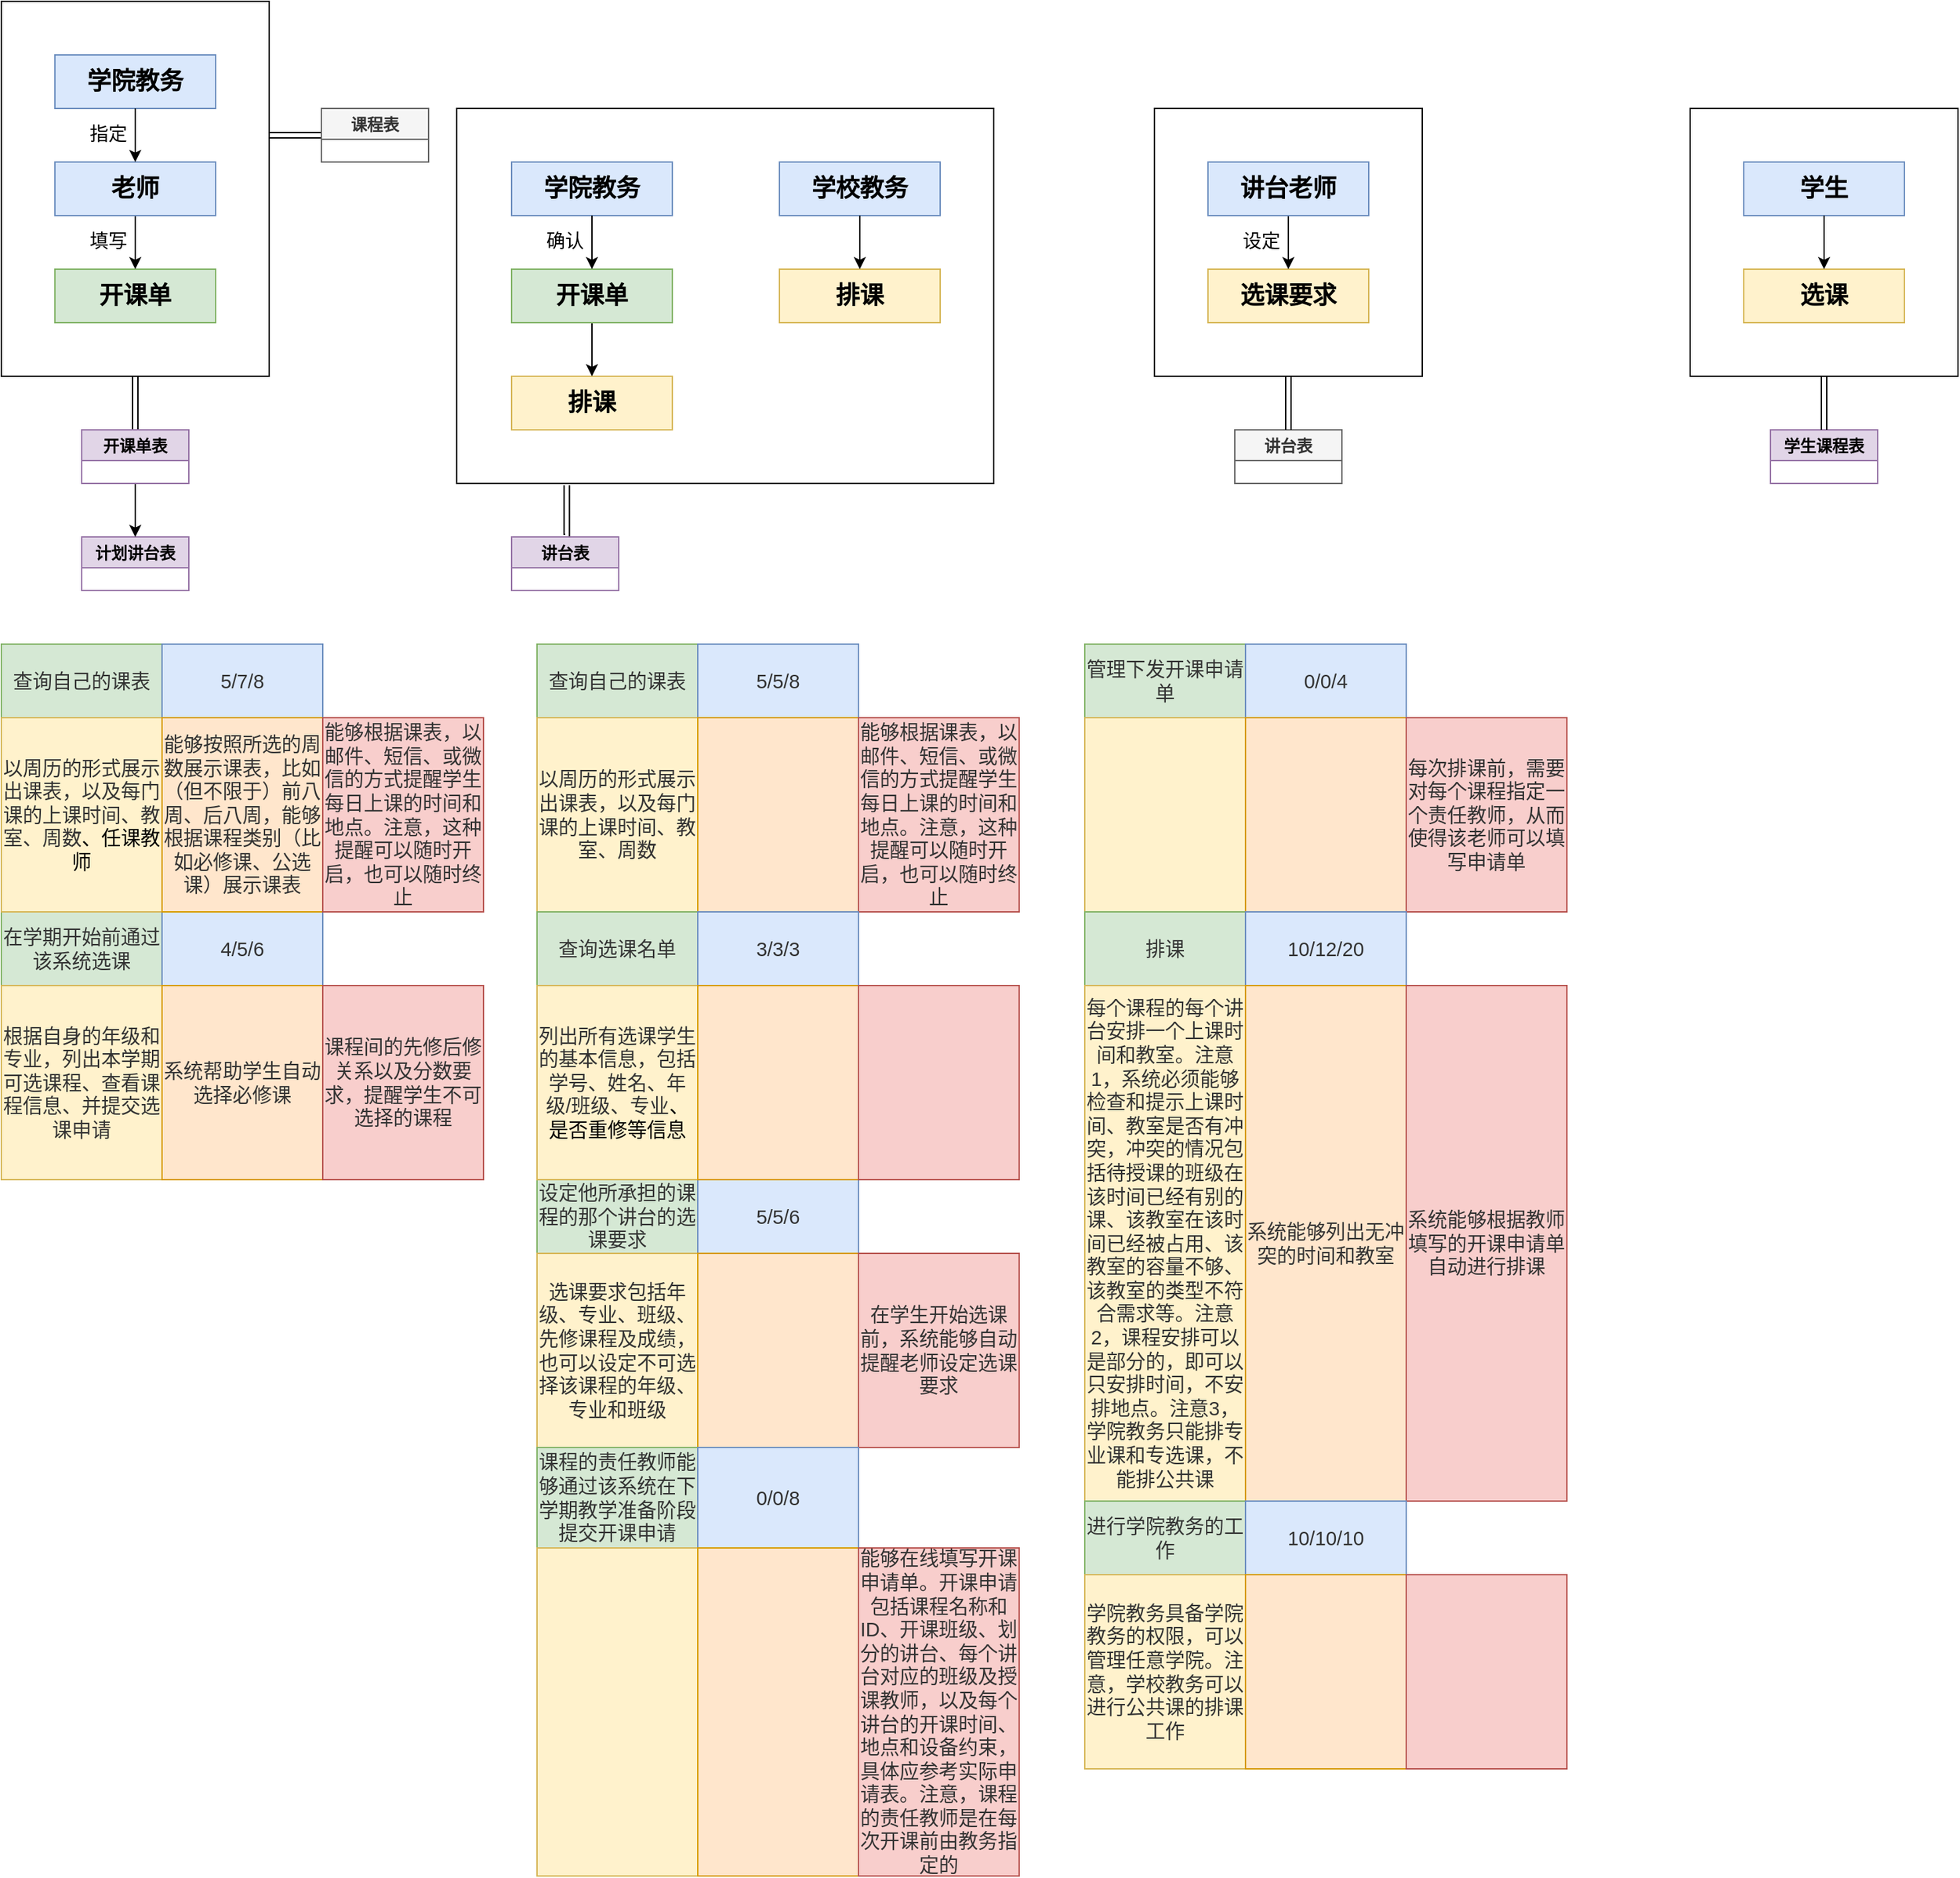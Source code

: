 <mxfile version="14.7.7" type="github">
  <diagram id="91hciNXROU8brAeT5Y9-" name="Page-1">
    <mxGraphModel dx="2583" dy="3144" grid="1" gridSize="10" guides="1" tooltips="1" connect="1" arrows="1" fold="1" page="1" pageScale="1" pageWidth="1169" pageHeight="1654" math="0" shadow="0">
      <root>
        <mxCell id="0" />
        <mxCell id="1" parent="0" />
        <mxCell id="WRAjtMvJbfz25hIAmW6u-1" value="" style="group" vertex="1" connectable="0" parent="1">
          <mxGeometry y="-480" width="319" height="440" as="geometry" />
        </mxCell>
        <mxCell id="WRAjtMvJbfz25hIAmW6u-2" value="" style="group" vertex="1" connectable="0" parent="WRAjtMvJbfz25hIAmW6u-1">
          <mxGeometry width="200" height="280" as="geometry" />
        </mxCell>
        <mxCell id="WRAjtMvJbfz25hIAmW6u-3" value="" style="rounded=0;whiteSpace=wrap;html=1;fillColor=none;" vertex="1" parent="WRAjtMvJbfz25hIAmW6u-2">
          <mxGeometry width="200" height="280" as="geometry" />
        </mxCell>
        <mxCell id="WRAjtMvJbfz25hIAmW6u-4" value="&lt;font face=&quot;Comic Sans MS&quot;&gt;&lt;span style=&quot;font-size: 18px&quot;&gt;&lt;b&gt;开课单&lt;/b&gt;&lt;/span&gt;&lt;/font&gt;" style="rounded=0;whiteSpace=wrap;html=1;fillColor=#d5e8d4;strokeColor=#82b366;" vertex="1" parent="WRAjtMvJbfz25hIAmW6u-2">
          <mxGeometry x="40" y="200" width="120" height="40" as="geometry" />
        </mxCell>
        <mxCell id="WRAjtMvJbfz25hIAmW6u-5" value="&lt;font style=&quot;font-size: 18px&quot; face=&quot;Comic Sans MS&quot;&gt;&lt;b&gt;学院教务&lt;/b&gt;&lt;/font&gt;" style="rounded=0;whiteSpace=wrap;html=1;fillColor=#dae8fc;strokeColor=#6c8ebf;" vertex="1" parent="WRAjtMvJbfz25hIAmW6u-2">
          <mxGeometry x="40" y="40" width="120" height="40" as="geometry" />
        </mxCell>
        <mxCell id="WRAjtMvJbfz25hIAmW6u-6" style="edgeStyle=orthogonalEdgeStyle;rounded=0;orthogonalLoop=1;jettySize=auto;html=1;exitX=0.5;exitY=1;exitDx=0;exitDy=0;entryX=0.5;entryY=0;entryDx=0;entryDy=0;" edge="1" parent="WRAjtMvJbfz25hIAmW6u-2" source="WRAjtMvJbfz25hIAmW6u-7" target="WRAjtMvJbfz25hIAmW6u-4">
          <mxGeometry relative="1" as="geometry" />
        </mxCell>
        <mxCell id="WRAjtMvJbfz25hIAmW6u-7" value="&lt;font style=&quot;font-size: 18px&quot; face=&quot;Comic Sans MS&quot;&gt;&lt;b&gt;老师&lt;/b&gt;&lt;/font&gt;" style="rounded=0;whiteSpace=wrap;html=1;fillColor=#dae8fc;strokeColor=#6c8ebf;" vertex="1" parent="WRAjtMvJbfz25hIAmW6u-2">
          <mxGeometry x="40" y="120" width="120" height="40" as="geometry" />
        </mxCell>
        <mxCell id="WRAjtMvJbfz25hIAmW6u-8" style="edgeStyle=orthogonalEdgeStyle;rounded=0;orthogonalLoop=1;jettySize=auto;html=1;exitX=0.5;exitY=1;exitDx=0;exitDy=0;entryX=0.5;entryY=0;entryDx=0;entryDy=0;" edge="1" parent="WRAjtMvJbfz25hIAmW6u-2" source="WRAjtMvJbfz25hIAmW6u-5" target="WRAjtMvJbfz25hIAmW6u-7">
          <mxGeometry relative="1" as="geometry" />
        </mxCell>
        <mxCell id="WRAjtMvJbfz25hIAmW6u-9" value="&lt;font face=&quot;Comic Sans MS&quot;&gt;&lt;span style=&quot;font-size: 14px&quot;&gt;指定&lt;/span&gt;&lt;/font&gt;" style="text;html=1;strokeColor=none;fillColor=none;align=center;verticalAlign=middle;whiteSpace=wrap;rounded=0;" vertex="1" parent="WRAjtMvJbfz25hIAmW6u-2">
          <mxGeometry x="60" y="90" width="40" height="20" as="geometry" />
        </mxCell>
        <mxCell id="WRAjtMvJbfz25hIAmW6u-10" value="&lt;font face=&quot;Comic Sans MS&quot;&gt;&lt;span style=&quot;font-size: 14px&quot;&gt;填写&lt;/span&gt;&lt;/font&gt;" style="text;html=1;strokeColor=none;fillColor=none;align=center;verticalAlign=middle;whiteSpace=wrap;rounded=0;" vertex="1" parent="WRAjtMvJbfz25hIAmW6u-2">
          <mxGeometry x="60" y="170" width="40" height="20" as="geometry" />
        </mxCell>
        <mxCell id="WRAjtMvJbfz25hIAmW6u-11" value="计划讲台表" style="swimlane;fillColor=#e1d5e7;strokeColor=#9673a6;startSize=23;" vertex="1" parent="WRAjtMvJbfz25hIAmW6u-1">
          <mxGeometry x="60" y="400" width="80" height="40" as="geometry" />
        </mxCell>
        <mxCell id="WRAjtMvJbfz25hIAmW6u-12" style="edgeStyle=orthogonalEdgeStyle;shape=link;rounded=0;orthogonalLoop=1;jettySize=auto;html=1;exitX=0.5;exitY=0;exitDx=0;exitDy=0;entryX=0.5;entryY=1;entryDx=0;entryDy=0;" edge="1" parent="WRAjtMvJbfz25hIAmW6u-1" source="WRAjtMvJbfz25hIAmW6u-14" target="WRAjtMvJbfz25hIAmW6u-3">
          <mxGeometry relative="1" as="geometry" />
        </mxCell>
        <mxCell id="WRAjtMvJbfz25hIAmW6u-13" style="edgeStyle=orthogonalEdgeStyle;rounded=0;orthogonalLoop=1;jettySize=auto;html=1;exitX=0.5;exitY=1;exitDx=0;exitDy=0;entryX=0.5;entryY=0;entryDx=0;entryDy=0;" edge="1" parent="WRAjtMvJbfz25hIAmW6u-1" source="WRAjtMvJbfz25hIAmW6u-14" target="WRAjtMvJbfz25hIAmW6u-11">
          <mxGeometry relative="1" as="geometry" />
        </mxCell>
        <mxCell id="WRAjtMvJbfz25hIAmW6u-14" value="开课单表" style="swimlane;fillColor=#e1d5e7;strokeColor=#9673a6;startSize=23;" vertex="1" parent="WRAjtMvJbfz25hIAmW6u-1">
          <mxGeometry x="60" y="320" width="80" height="40" as="geometry" />
        </mxCell>
        <mxCell id="WRAjtMvJbfz25hIAmW6u-15" style="edgeStyle=orthogonalEdgeStyle;rounded=0;orthogonalLoop=1;jettySize=auto;html=1;exitX=0;exitY=0.5;exitDx=0;exitDy=0;entryX=1;entryY=0.214;entryDx=0;entryDy=0;entryPerimeter=0;shape=link;" edge="1" parent="WRAjtMvJbfz25hIAmW6u-1" source="WRAjtMvJbfz25hIAmW6u-16">
          <mxGeometry relative="1" as="geometry">
            <mxPoint x="200" y="99.92" as="targetPoint" />
          </mxGeometry>
        </mxCell>
        <mxCell id="WRAjtMvJbfz25hIAmW6u-16" value="课程表" style="swimlane;fillColor=#f5f5f5;strokeColor=#666666;fontColor=#333333;" vertex="1" parent="WRAjtMvJbfz25hIAmW6u-1">
          <mxGeometry x="239" y="80" width="80" height="40" as="geometry" />
        </mxCell>
        <mxCell id="WRAjtMvJbfz25hIAmW6u-18" value="" style="group;" vertex="1" connectable="0" parent="1">
          <mxGeometry x="400" y="400" width="360" height="200" as="geometry" />
        </mxCell>
        <mxCell id="WRAjtMvJbfz25hIAmW6u-19" value="&lt;span style=&quot;font-size: 11.0pt ; font-family: &amp;#34;微软雅黑&amp;#34; , sans-serif ; color: #333333&quot;&gt;设定他所承担的课程的那个讲台的选课要求&lt;/span&gt;" style="rounded=0;whiteSpace=wrap;html=1;fillColor=#d5e8d4;strokeColor=#82b366;" vertex="1" parent="WRAjtMvJbfz25hIAmW6u-18">
          <mxGeometry width="120" height="55" as="geometry" />
        </mxCell>
        <mxCell id="WRAjtMvJbfz25hIAmW6u-20" value="&lt;span style=&quot;font-size: 11.0pt ; font-family: &amp;#34;微软雅黑&amp;#34; , sans-serif ; color: #333333&quot;&gt;选课要求包括年级、专业、班级、先修课程及成绩，也可以设定不可选择该课程的年级、专业和班级&lt;/span&gt;" style="rounded=0;whiteSpace=wrap;html=1;fillColor=#fff2cc;strokeColor=#d6b656;" vertex="1" parent="WRAjtMvJbfz25hIAmW6u-18">
          <mxGeometry y="55" width="120" height="145" as="geometry" />
        </mxCell>
        <mxCell id="WRAjtMvJbfz25hIAmW6u-21" value="&lt;span lang=&quot;EN-US&quot; style=&quot;font-size: 11.0pt ; font-family: &amp;#34;微软雅黑&amp;#34; , sans-serif ; color: #333333&quot;&gt;5/5/6&lt;/span&gt;" style="rounded=0;whiteSpace=wrap;html=1;fillColor=#dae8fc;strokeColor=#6c8ebf;" vertex="1" parent="WRAjtMvJbfz25hIAmW6u-18">
          <mxGeometry x="120" width="120" height="55" as="geometry" />
        </mxCell>
        <mxCell id="WRAjtMvJbfz25hIAmW6u-22" value="" style="rounded=0;whiteSpace=wrap;html=1;fillColor=#ffe6cc;strokeColor=#d79b00;" vertex="1" parent="WRAjtMvJbfz25hIAmW6u-18">
          <mxGeometry x="120" y="55" width="120" height="145" as="geometry" />
        </mxCell>
        <mxCell id="WRAjtMvJbfz25hIAmW6u-23" value="&lt;span style=&quot;font-size: 11.0pt ; font-family: &amp;#34;微软雅黑&amp;#34; , sans-serif ; color: #333333&quot;&gt;在学生开始选课前，系统能够自动提醒老师设定选课要求&lt;/span&gt;" style="rounded=0;whiteSpace=wrap;html=1;fillColor=#f8cecc;strokeColor=#b85450;" vertex="1" parent="WRAjtMvJbfz25hIAmW6u-18">
          <mxGeometry x="240" y="55" width="120" height="145" as="geometry" />
        </mxCell>
        <mxCell id="WRAjtMvJbfz25hIAmW6u-25" value="" style="group" vertex="1" connectable="0" parent="1">
          <mxGeometry x="400" y="600" width="360" height="320" as="geometry" />
        </mxCell>
        <mxCell id="WRAjtMvJbfz25hIAmW6u-26" value="&lt;span style=&quot;font-size: 11.0pt ; font-family: &amp;#34;微软雅黑&amp;#34; , sans-serif ; color: #333333&quot;&gt;课程的责任教师能够通过该系统在下学期教学准备阶段提交开课申请&lt;/span&gt;" style="rounded=0;whiteSpace=wrap;html=1;fillColor=#d5e8d4;strokeColor=#82b366;" vertex="1" parent="WRAjtMvJbfz25hIAmW6u-25">
          <mxGeometry width="120" height="75" as="geometry" />
        </mxCell>
        <mxCell id="WRAjtMvJbfz25hIAmW6u-27" value="" style="rounded=0;whiteSpace=wrap;html=1;fillColor=#fff2cc;strokeColor=#d6b656;" vertex="1" parent="WRAjtMvJbfz25hIAmW6u-25">
          <mxGeometry y="75" width="120" height="245" as="geometry" />
        </mxCell>
        <mxCell id="WRAjtMvJbfz25hIAmW6u-28" value="&lt;span lang=&quot;EN-US&quot; style=&quot;font-size: 11.0pt ; font-family: &amp;#34;微软雅黑&amp;#34; , sans-serif ; color: #333333&quot;&gt;0/0/8&lt;/span&gt;" style="rounded=0;whiteSpace=wrap;html=1;fillColor=#dae8fc;strokeColor=#6c8ebf;" vertex="1" parent="WRAjtMvJbfz25hIAmW6u-25">
          <mxGeometry x="120" width="120" height="75" as="geometry" />
        </mxCell>
        <mxCell id="WRAjtMvJbfz25hIAmW6u-29" value="" style="rounded=0;whiteSpace=wrap;html=1;fillColor=#ffe6cc;strokeColor=#d79b00;" vertex="1" parent="WRAjtMvJbfz25hIAmW6u-25">
          <mxGeometry x="120" y="75" width="120" height="245" as="geometry" />
        </mxCell>
        <mxCell id="WRAjtMvJbfz25hIAmW6u-30" value="&lt;span style=&quot;font-size: 11.0pt ; font-family: &amp;#34;微软雅黑&amp;#34; , sans-serif ; color: #333333&quot;&gt;能够在线填写开课申请单。开课申请包括课程名称和&lt;span lang=&quot;EN-US&quot;&gt;ID&lt;/span&gt;、开课班级、划分的讲台、每个讲台对应的班级及授课教师，以及每个讲台的开课时间、地点和设备约束，具体应参考实际申请表。&lt;/span&gt;&lt;span style=&quot;font-size: 11.0pt ; font-family: &amp;#34;微软雅黑&amp;#34; , sans-serif ; color: #333333&quot;&gt;注意，课程的责任教师是在每次开课前由教务指定的&lt;/span&gt;" style="rounded=0;whiteSpace=wrap;html=1;fillColor=#f8cecc;strokeColor=#b85450;" vertex="1" parent="WRAjtMvJbfz25hIAmW6u-25">
          <mxGeometry x="240" y="75" width="120" height="245" as="geometry" />
        </mxCell>
        <mxCell id="WRAjtMvJbfz25hIAmW6u-31" value="" style="group;" vertex="1" connectable="0" parent="1">
          <mxGeometry x="809" width="360" height="200" as="geometry" />
        </mxCell>
        <mxCell id="WRAjtMvJbfz25hIAmW6u-32" value="&lt;span style=&quot;font-size: 11.0pt ; font-family: &amp;#34;微软雅黑&amp;#34; , sans-serif ; color: #333333&quot;&gt;管理下发开课申请单&lt;/span&gt;" style="rounded=0;whiteSpace=wrap;html=1;fillColor=#d5e8d4;strokeColor=#82b366;" vertex="1" parent="WRAjtMvJbfz25hIAmW6u-31">
          <mxGeometry width="120" height="55" as="geometry" />
        </mxCell>
        <mxCell id="WRAjtMvJbfz25hIAmW6u-33" value="" style="rounded=0;whiteSpace=wrap;html=1;fillColor=#fff2cc;strokeColor=#d6b656;" vertex="1" parent="WRAjtMvJbfz25hIAmW6u-31">
          <mxGeometry y="55" width="120" height="145" as="geometry" />
        </mxCell>
        <mxCell id="WRAjtMvJbfz25hIAmW6u-34" value="&lt;span lang=&quot;EN-US&quot; style=&quot;font-size: 11.0pt ; font-family: &amp;#34;微软雅黑&amp;#34; , sans-serif ; color: #333333&quot;&gt;0/0/4&lt;/span&gt;" style="rounded=0;whiteSpace=wrap;html=1;fillColor=#dae8fc;strokeColor=#6c8ebf;" vertex="1" parent="WRAjtMvJbfz25hIAmW6u-31">
          <mxGeometry x="120" width="120" height="55" as="geometry" />
        </mxCell>
        <mxCell id="WRAjtMvJbfz25hIAmW6u-35" value="" style="rounded=0;whiteSpace=wrap;html=1;fillColor=#ffe6cc;strokeColor=#d79b00;" vertex="1" parent="WRAjtMvJbfz25hIAmW6u-31">
          <mxGeometry x="120" y="55" width="120" height="145" as="geometry" />
        </mxCell>
        <mxCell id="WRAjtMvJbfz25hIAmW6u-36" value="&lt;span style=&quot;font-size: 11.0pt ; font-family: &amp;#34;微软雅黑&amp;#34; , sans-serif ; color: #333333&quot;&gt;每次排课前，需要对每个课程指定一个责任教师，从而使得该老师可以填写申请单&lt;/span&gt;" style="rounded=0;whiteSpace=wrap;html=1;fillColor=#f8cecc;strokeColor=#b85450;" vertex="1" parent="WRAjtMvJbfz25hIAmW6u-31">
          <mxGeometry x="240" y="55" width="120" height="145" as="geometry" />
        </mxCell>
        <mxCell id="WRAjtMvJbfz25hIAmW6u-38" value="" style="group" vertex="1" connectable="0" parent="1">
          <mxGeometry x="809" y="200" width="360" height="440" as="geometry" />
        </mxCell>
        <mxCell id="WRAjtMvJbfz25hIAmW6u-39" value="&lt;span style=&quot;font-size: 11.0pt ; font-family: &amp;#34;微软雅黑&amp;#34; , sans-serif ; color: #333333&quot;&gt;排课&lt;/span&gt;" style="rounded=0;whiteSpace=wrap;html=1;fillColor=#d5e8d4;strokeColor=#82b366;" vertex="1" parent="WRAjtMvJbfz25hIAmW6u-38">
          <mxGeometry width="120" height="55" as="geometry" />
        </mxCell>
        <mxCell id="WRAjtMvJbfz25hIAmW6u-40" value="&lt;span style=&quot;font-size: 11.0pt ; font-family: &amp;#34;微软雅黑&amp;#34; , sans-serif ; color: #333333&quot;&gt;每个课程的每个讲台安排一个上课时间和教室。注意&lt;span lang=&quot;EN-US&quot;&gt;1&lt;/span&gt;，系统必须能够检查和提示上课时间、教室是否有冲突，冲突的情况包括待授课的班级在该时间已经有别的课、该教室在该时间已经被占用、该教室的容量不够、该教室的类型不符合需求等。注意&lt;span lang=&quot;EN-US&quot;&gt;2&lt;/span&gt;，课程安排可以是部分的，即可以只安排时间，不安排地点。注意&lt;span lang=&quot;EN-US&quot;&gt;3&lt;/span&gt;，学院教务只能排专业课和专选课，不能排公共课&lt;/span&gt;" style="rounded=0;whiteSpace=wrap;html=1;fillColor=#fff2cc;strokeColor=#d6b656;" vertex="1" parent="WRAjtMvJbfz25hIAmW6u-38">
          <mxGeometry y="55" width="120" height="385" as="geometry" />
        </mxCell>
        <mxCell id="WRAjtMvJbfz25hIAmW6u-41" value="&lt;span lang=&quot;EN-US&quot; style=&quot;font-size: 11.0pt ; font-family: &amp;#34;微软雅黑&amp;#34; , sans-serif ; color: #333333&quot;&gt;10/12/20&lt;/span&gt;" style="rounded=0;whiteSpace=wrap;html=1;fillColor=#dae8fc;strokeColor=#6c8ebf;" vertex="1" parent="WRAjtMvJbfz25hIAmW6u-38">
          <mxGeometry x="120" width="120" height="55" as="geometry" />
        </mxCell>
        <mxCell id="WRAjtMvJbfz25hIAmW6u-42" value="&lt;span style=&quot;font-size: 11.0pt ; font-family: &amp;#34;微软雅黑&amp;#34; , sans-serif ; color: #333333&quot;&gt;系统能够列出无冲突的时间和教室&lt;/span&gt;" style="rounded=0;whiteSpace=wrap;html=1;fillColor=#ffe6cc;strokeColor=#d79b00;" vertex="1" parent="WRAjtMvJbfz25hIAmW6u-38">
          <mxGeometry x="120" y="55" width="120" height="385" as="geometry" />
        </mxCell>
        <mxCell id="WRAjtMvJbfz25hIAmW6u-43" value="&lt;span style=&quot;font-size: 11.0pt ; font-family: &amp;#34;微软雅黑&amp;#34; , sans-serif ; color: #333333&quot;&gt;系统能够根据教师填写的开课申请单自动进行排课&lt;/span&gt;" style="rounded=0;whiteSpace=wrap;html=1;fillColor=#f8cecc;strokeColor=#b85450;" vertex="1" parent="WRAjtMvJbfz25hIAmW6u-38">
          <mxGeometry x="240" y="55" width="120" height="385" as="geometry" />
        </mxCell>
        <mxCell id="WRAjtMvJbfz25hIAmW6u-51" value="" style="group;" vertex="1" connectable="0" parent="1">
          <mxGeometry x="809" y="640" width="360" height="200" as="geometry" />
        </mxCell>
        <mxCell id="WRAjtMvJbfz25hIAmW6u-52" value="&lt;span style=&quot;font-size: 11.0pt ; font-family: &amp;#34;微软雅黑&amp;#34; , sans-serif ; color: #333333&quot;&gt;进行学院教务的工作&lt;/span&gt;" style="rounded=0;whiteSpace=wrap;html=1;fillColor=#d5e8d4;strokeColor=#82b366;" vertex="1" parent="WRAjtMvJbfz25hIAmW6u-51">
          <mxGeometry width="120" height="55" as="geometry" />
        </mxCell>
        <mxCell id="WRAjtMvJbfz25hIAmW6u-53" value="&lt;span style=&quot;font-size: 11.0pt ; font-family: &amp;#34;微软雅黑&amp;#34; , sans-serif ; color: #333333&quot;&gt;学院教务具备学院教务的权限，可以管理任意学院。注意，学校教务可以进行公共课的排课工作&lt;/span&gt;" style="rounded=0;whiteSpace=wrap;html=1;fillColor=#fff2cc;strokeColor=#d6b656;" vertex="1" parent="WRAjtMvJbfz25hIAmW6u-51">
          <mxGeometry y="55" width="120" height="145" as="geometry" />
        </mxCell>
        <mxCell id="WRAjtMvJbfz25hIAmW6u-54" value="&lt;span lang=&quot;EN-US&quot; style=&quot;font-size: 11.0pt ; font-family: &amp;#34;微软雅黑&amp;#34; , sans-serif ; color: #333333&quot;&gt;10/10/10&lt;/span&gt;" style="rounded=0;whiteSpace=wrap;html=1;fillColor=#dae8fc;strokeColor=#6c8ebf;" vertex="1" parent="WRAjtMvJbfz25hIAmW6u-51">
          <mxGeometry x="120" width="120" height="55" as="geometry" />
        </mxCell>
        <mxCell id="WRAjtMvJbfz25hIAmW6u-55" value="" style="rounded=0;whiteSpace=wrap;html=1;fillColor=#ffe6cc;strokeColor=#d79b00;" vertex="1" parent="WRAjtMvJbfz25hIAmW6u-51">
          <mxGeometry x="120" y="55" width="120" height="145" as="geometry" />
        </mxCell>
        <mxCell id="WRAjtMvJbfz25hIAmW6u-56" value="" style="rounded=0;whiteSpace=wrap;html=1;fillColor=#f8cecc;strokeColor=#b85450;" vertex="1" parent="WRAjtMvJbfz25hIAmW6u-51">
          <mxGeometry x="240" y="55" width="120" height="145" as="geometry" />
        </mxCell>
        <mxCell id="WRAjtMvJbfz25hIAmW6u-58" value="" style="group;" vertex="1" connectable="0" parent="1">
          <mxGeometry y="200" width="360" height="200" as="geometry" />
        </mxCell>
        <mxCell id="WRAjtMvJbfz25hIAmW6u-59" value="&lt;span style=&quot;font-size: 11.0pt ; font-family: &amp;#34;微软雅黑&amp;#34; , sans-serif ; color: #333333&quot;&gt;在学期开始前通过该系统选课&lt;/span&gt;" style="rounded=0;whiteSpace=wrap;html=1;fillColor=#d5e8d4;strokeColor=#82b366;" vertex="1" parent="WRAjtMvJbfz25hIAmW6u-58">
          <mxGeometry width="120" height="55" as="geometry" />
        </mxCell>
        <mxCell id="WRAjtMvJbfz25hIAmW6u-60" value="&lt;span style=&quot;font-size: 11.0pt ; font-family: &amp;#34;微软雅黑&amp;#34; , sans-serif ; color: #333333&quot;&gt;根据自身的年级和专业，列出本学期可选课程、查看课程信息、并提交选课申请&lt;/span&gt;" style="rounded=0;whiteSpace=wrap;html=1;fillColor=#fff2cc;strokeColor=#d6b656;" vertex="1" parent="WRAjtMvJbfz25hIAmW6u-58">
          <mxGeometry y="55" width="120" height="145" as="geometry" />
        </mxCell>
        <mxCell id="WRAjtMvJbfz25hIAmW6u-61" value="&lt;span lang=&quot;EN-US&quot; style=&quot;font-size: 11.0pt ; font-family: &amp;#34;微软雅黑&amp;#34; , sans-serif ; color: #333333&quot;&gt;4/5/6&lt;/span&gt;" style="rounded=0;whiteSpace=wrap;html=1;fillColor=#dae8fc;strokeColor=#6c8ebf;" vertex="1" parent="WRAjtMvJbfz25hIAmW6u-58">
          <mxGeometry x="120" width="120" height="55" as="geometry" />
        </mxCell>
        <mxCell id="WRAjtMvJbfz25hIAmW6u-62" value="&lt;span style=&quot;font-size: 11.0pt ; font-family: &amp;#34;微软雅黑&amp;#34; , sans-serif ; color: #333333&quot;&gt;系统帮助学生自动选择必修课&lt;/span&gt;" style="rounded=0;whiteSpace=wrap;html=1;fillColor=#ffe6cc;strokeColor=#d79b00;" vertex="1" parent="WRAjtMvJbfz25hIAmW6u-58">
          <mxGeometry x="120" y="55" width="120" height="145" as="geometry" />
        </mxCell>
        <mxCell id="WRAjtMvJbfz25hIAmW6u-63" value="&lt;span style=&quot;font-size: 11.0pt ; font-family: &amp;#34;微软雅黑&amp;#34; , sans-serif ; color: #333333&quot;&gt;课程间的先修后修关系以及分数要求，提醒学生不可选择的课程&lt;/span&gt;" style="rounded=0;whiteSpace=wrap;html=1;fillColor=#f8cecc;strokeColor=#b85450;" vertex="1" parent="WRAjtMvJbfz25hIAmW6u-58">
          <mxGeometry x="240" y="55" width="120" height="145" as="geometry" />
        </mxCell>
        <mxCell id="WRAjtMvJbfz25hIAmW6u-64" value="" style="group;" vertex="1" connectable="0" parent="1">
          <mxGeometry width="360" height="200" as="geometry" />
        </mxCell>
        <mxCell id="WRAjtMvJbfz25hIAmW6u-65" value="&lt;span style=&quot;font-size: 11.0pt ; font-family: &amp;#34;微软雅黑&amp;#34; , sans-serif ; color: #333333&quot;&gt;查询自己的课表&lt;/span&gt;" style="rounded=0;whiteSpace=wrap;html=1;fillColor=#d5e8d4;strokeColor=#82b366;" vertex="1" parent="WRAjtMvJbfz25hIAmW6u-64">
          <mxGeometry width="120" height="55" as="geometry" />
        </mxCell>
        <mxCell id="WRAjtMvJbfz25hIAmW6u-66" value="&lt;span style=&quot;font-size: 11.0pt ; font-family: &amp;#34;微软雅黑&amp;#34; , sans-serif ; color: #333333&quot;&gt;以周历的形式展示出课表，以及每门课的上课时间、教室、周数&lt;/span&gt;&lt;span style=&quot;font-size: 11.0pt ; font-family: &amp;#34;微软雅黑&amp;#34; , sans-serif&quot;&gt;、任课教师&lt;/span&gt;" style="rounded=0;whiteSpace=wrap;html=1;fillColor=#fff2cc;strokeColor=#d6b656;" vertex="1" parent="WRAjtMvJbfz25hIAmW6u-64">
          <mxGeometry y="55" width="120" height="145" as="geometry" />
        </mxCell>
        <mxCell id="WRAjtMvJbfz25hIAmW6u-67" value="&lt;span lang=&quot;EN-US&quot; style=&quot;font-size: 11.0pt ; font-family: &amp;#34;微软雅黑&amp;#34; , sans-serif ; color: #333333&quot;&gt;5/7/8&lt;/span&gt;" style="rounded=0;whiteSpace=wrap;html=1;fillColor=#dae8fc;strokeColor=#6c8ebf;" vertex="1" parent="WRAjtMvJbfz25hIAmW6u-64">
          <mxGeometry x="120" width="120" height="55" as="geometry" />
        </mxCell>
        <mxCell id="WRAjtMvJbfz25hIAmW6u-68" value="&lt;span style=&quot;color: rgb(51 , 51 , 51) ; font-family: &amp;#34;helvetica&amp;#34; ; font-size: 14.667px ; text-align: left&quot;&gt;能够按照所选的周数展示课表，比如（但不限于）前八周、后八周，能够根据课程类别（比如必修课、公选课）展示课表&lt;/span&gt;" style="rounded=0;whiteSpace=wrap;html=1;fillColor=#ffe6cc;strokeColor=#d79b00;" vertex="1" parent="WRAjtMvJbfz25hIAmW6u-64">
          <mxGeometry x="120" y="55" width="120" height="145" as="geometry" />
        </mxCell>
        <mxCell id="WRAjtMvJbfz25hIAmW6u-69" value="&lt;span style=&quot;font-size: 11.0pt ; font-family: &amp;#34;微软雅黑&amp;#34; , sans-serif ; color: #333333&quot;&gt;能够根据课表，以邮件、短信、或微信的方式提醒学生每日上课的时间和地点。注意，这种提醒可以随时开启，也可以随时终止&lt;/span&gt;" style="rounded=0;whiteSpace=wrap;html=1;fillColor=#f8cecc;strokeColor=#b85450;" vertex="1" parent="WRAjtMvJbfz25hIAmW6u-64">
          <mxGeometry x="240" y="55" width="120" height="145" as="geometry" />
        </mxCell>
        <mxCell id="WRAjtMvJbfz25hIAmW6u-70" value="" style="group;" vertex="1" connectable="0" parent="1">
          <mxGeometry x="400" width="360" height="200" as="geometry" />
        </mxCell>
        <mxCell id="WRAjtMvJbfz25hIAmW6u-71" value="&lt;span style=&quot;font-size: 11.0pt ; font-family: &amp;#34;微软雅黑&amp;#34; , sans-serif ; color: #333333&quot;&gt;查询自己的课表&lt;/span&gt;" style="rounded=0;whiteSpace=wrap;html=1;fillColor=#d5e8d4;strokeColor=#82b366;" vertex="1" parent="WRAjtMvJbfz25hIAmW6u-70">
          <mxGeometry width="120" height="55" as="geometry" />
        </mxCell>
        <mxCell id="WRAjtMvJbfz25hIAmW6u-72" value="&lt;span style=&quot;font-size: 11.0pt ; font-family: &amp;#34;微软雅黑&amp;#34; , sans-serif ; color: #333333&quot;&gt;以周历的形式展示出课表，以及每门课的上课时间、教室、周数&lt;/span&gt;" style="rounded=0;whiteSpace=wrap;html=1;fillColor=#fff2cc;strokeColor=#d6b656;" vertex="1" parent="WRAjtMvJbfz25hIAmW6u-70">
          <mxGeometry y="55" width="120" height="145" as="geometry" />
        </mxCell>
        <mxCell id="WRAjtMvJbfz25hIAmW6u-73" value="&lt;span lang=&quot;EN-US&quot; style=&quot;font-size: 11.0pt ; font-family: &amp;#34;微软雅黑&amp;#34; , sans-serif ; color: #333333&quot;&gt;5/5/8&lt;/span&gt;" style="rounded=0;whiteSpace=wrap;html=1;fillColor=#dae8fc;strokeColor=#6c8ebf;" vertex="1" parent="WRAjtMvJbfz25hIAmW6u-70">
          <mxGeometry x="120" width="120" height="55" as="geometry" />
        </mxCell>
        <mxCell id="WRAjtMvJbfz25hIAmW6u-74" value="" style="rounded=0;whiteSpace=wrap;html=1;fillColor=#ffe6cc;strokeColor=#d79b00;" vertex="1" parent="WRAjtMvJbfz25hIAmW6u-70">
          <mxGeometry x="120" y="55" width="120" height="145" as="geometry" />
        </mxCell>
        <mxCell id="WRAjtMvJbfz25hIAmW6u-75" value="&lt;span style=&quot;font-size: 11.0pt ; font-family: &amp;#34;微软雅黑&amp;#34; , sans-serif ; color: #333333&quot;&gt;能够根据课表，以邮件、短信、或微信的方式提醒学生每日上课的时间和地点。注意，这种提醒可以随时开启，也可以随时终止&lt;/span&gt;" style="rounded=0;whiteSpace=wrap;html=1;fillColor=#f8cecc;strokeColor=#b85450;" vertex="1" parent="WRAjtMvJbfz25hIAmW6u-70">
          <mxGeometry x="240" y="55" width="120" height="145" as="geometry" />
        </mxCell>
        <mxCell id="WRAjtMvJbfz25hIAmW6u-76" value="" style="group;" vertex="1" connectable="0" parent="1">
          <mxGeometry x="400" y="200" width="360" height="200" as="geometry" />
        </mxCell>
        <mxCell id="WRAjtMvJbfz25hIAmW6u-77" value="&lt;span style=&quot;font-size: 11.0pt ; font-family: &amp;#34;微软雅黑&amp;#34; , sans-serif ; color: #333333&quot;&gt;查询选课名单&lt;/span&gt;" style="rounded=0;whiteSpace=wrap;html=1;fillColor=#d5e8d4;strokeColor=#82b366;" vertex="1" parent="WRAjtMvJbfz25hIAmW6u-76">
          <mxGeometry width="120" height="55" as="geometry" />
        </mxCell>
        <mxCell id="WRAjtMvJbfz25hIAmW6u-78" value="&lt;span style=&quot;font-size: 11.0pt ; font-family: &amp;#34;微软雅黑&amp;#34; , sans-serif ; color: #333333&quot;&gt;列出所有选课学生的基本信息，包括学号、姓名、年级&lt;span lang=&quot;EN-US&quot;&gt;/&lt;/span&gt;班级、专业&lt;/span&gt;&lt;span style=&quot;font-size: 11pt ; font-family: , sans-serif&quot;&gt;、是否重修等信息&lt;/span&gt;" style="rounded=0;whiteSpace=wrap;html=1;fillColor=#fff2cc;strokeColor=#d6b656;" vertex="1" parent="WRAjtMvJbfz25hIAmW6u-76">
          <mxGeometry y="55" width="120" height="145" as="geometry" />
        </mxCell>
        <mxCell id="WRAjtMvJbfz25hIAmW6u-79" value="&lt;span lang=&quot;EN-US&quot; style=&quot;font-size: 11.0pt ; font-family: &amp;#34;微软雅黑&amp;#34; , sans-serif ; color: #333333&quot;&gt;3/3/3&lt;/span&gt;" style="rounded=0;whiteSpace=wrap;html=1;fillColor=#dae8fc;strokeColor=#6c8ebf;" vertex="1" parent="WRAjtMvJbfz25hIAmW6u-76">
          <mxGeometry x="120" width="120" height="55" as="geometry" />
        </mxCell>
        <mxCell id="WRAjtMvJbfz25hIAmW6u-80" value="" style="rounded=0;whiteSpace=wrap;html=1;fillColor=#ffe6cc;strokeColor=#d79b00;" vertex="1" parent="WRAjtMvJbfz25hIAmW6u-76">
          <mxGeometry x="120" y="55" width="120" height="145" as="geometry" />
        </mxCell>
        <mxCell id="WRAjtMvJbfz25hIAmW6u-81" value="" style="rounded=0;whiteSpace=wrap;html=1;fillColor=#f8cecc;strokeColor=#b85450;" vertex="1" parent="WRAjtMvJbfz25hIAmW6u-76">
          <mxGeometry x="240" y="55" width="120" height="145" as="geometry" />
        </mxCell>
        <mxCell id="WRAjtMvJbfz25hIAmW6u-82" value="" style="group" vertex="1" connectable="0" parent="1">
          <mxGeometry x="340" y="-400" width="401" height="360" as="geometry" />
        </mxCell>
        <mxCell id="WRAjtMvJbfz25hIAmW6u-83" value="" style="rounded=0;whiteSpace=wrap;html=1;fillColor=none;" vertex="1" parent="WRAjtMvJbfz25hIAmW6u-82">
          <mxGeometry width="401" height="280" as="geometry" />
        </mxCell>
        <mxCell id="WRAjtMvJbfz25hIAmW6u-84" value="&lt;font face=&quot;Comic Sans MS&quot;&gt;&lt;span style=&quot;font-size: 18px&quot;&gt;&lt;b&gt;排课&lt;/b&gt;&lt;/span&gt;&lt;/font&gt;" style="rounded=0;whiteSpace=wrap;html=1;fillColor=#fff2cc;strokeColor=#d6b656;" vertex="1" parent="WRAjtMvJbfz25hIAmW6u-82">
          <mxGeometry x="41" y="200" width="120" height="40" as="geometry" />
        </mxCell>
        <mxCell id="WRAjtMvJbfz25hIAmW6u-85" value="&lt;font style=&quot;font-size: 18px&quot; face=&quot;Comic Sans MS&quot;&gt;&lt;b&gt;学院教务&lt;/b&gt;&lt;/font&gt;" style="rounded=0;whiteSpace=wrap;html=1;fillColor=#dae8fc;strokeColor=#6c8ebf;" vertex="1" parent="WRAjtMvJbfz25hIAmW6u-82">
          <mxGeometry x="41" y="40" width="120" height="40" as="geometry" />
        </mxCell>
        <mxCell id="WRAjtMvJbfz25hIAmW6u-86" style="edgeStyle=orthogonalEdgeStyle;rounded=0;orthogonalLoop=1;jettySize=auto;html=1;exitX=0.5;exitY=1;exitDx=0;exitDy=0;entryX=0.5;entryY=0;entryDx=0;entryDy=0;" edge="1" parent="WRAjtMvJbfz25hIAmW6u-82" source="WRAjtMvJbfz25hIAmW6u-87" target="WRAjtMvJbfz25hIAmW6u-84">
          <mxGeometry relative="1" as="geometry" />
        </mxCell>
        <mxCell id="WRAjtMvJbfz25hIAmW6u-87" value="&lt;font face=&quot;Comic Sans MS&quot;&gt;&lt;span style=&quot;font-size: 18px&quot;&gt;&lt;b&gt;开课单&lt;/b&gt;&lt;/span&gt;&lt;/font&gt;" style="rounded=0;whiteSpace=wrap;html=1;fillColor=#d5e8d4;strokeColor=#82b366;" vertex="1" parent="WRAjtMvJbfz25hIAmW6u-82">
          <mxGeometry x="41" y="120" width="120" height="40" as="geometry" />
        </mxCell>
        <mxCell id="WRAjtMvJbfz25hIAmW6u-88" style="edgeStyle=orthogonalEdgeStyle;rounded=0;orthogonalLoop=1;jettySize=auto;html=1;exitX=0.5;exitY=1;exitDx=0;exitDy=0;" edge="1" parent="WRAjtMvJbfz25hIAmW6u-82" source="WRAjtMvJbfz25hIAmW6u-85" target="WRAjtMvJbfz25hIAmW6u-87">
          <mxGeometry relative="1" as="geometry" />
        </mxCell>
        <mxCell id="WRAjtMvJbfz25hIAmW6u-89" value="&lt;font face=&quot;Comic Sans MS&quot;&gt;&lt;span style=&quot;font-size: 14px&quot;&gt;确认&lt;/span&gt;&lt;/font&gt;" style="text;html=1;strokeColor=none;fillColor=none;align=center;verticalAlign=middle;whiteSpace=wrap;rounded=0;" vertex="1" parent="WRAjtMvJbfz25hIAmW6u-82">
          <mxGeometry x="61" y="90" width="40" height="20" as="geometry" />
        </mxCell>
        <mxCell id="WRAjtMvJbfz25hIAmW6u-90" value="&lt;font style=&quot;font-size: 18px&quot; face=&quot;Comic Sans MS&quot;&gt;&lt;b&gt;学校教务&lt;/b&gt;&lt;/font&gt;" style="rounded=0;whiteSpace=wrap;html=1;fillColor=#dae8fc;strokeColor=#6c8ebf;" vertex="1" parent="WRAjtMvJbfz25hIAmW6u-82">
          <mxGeometry x="241" y="40" width="120" height="40" as="geometry" />
        </mxCell>
        <mxCell id="WRAjtMvJbfz25hIAmW6u-91" value="&lt;font face=&quot;Comic Sans MS&quot;&gt;&lt;span style=&quot;font-size: 18px&quot;&gt;&lt;b&gt;排课&lt;/b&gt;&lt;/span&gt;&lt;/font&gt;" style="rounded=0;whiteSpace=wrap;html=1;fillColor=#fff2cc;strokeColor=#d6b656;" vertex="1" parent="WRAjtMvJbfz25hIAmW6u-82">
          <mxGeometry x="241" y="120" width="120" height="40" as="geometry" />
        </mxCell>
        <mxCell id="WRAjtMvJbfz25hIAmW6u-92" style="edgeStyle=orthogonalEdgeStyle;rounded=0;orthogonalLoop=1;jettySize=auto;html=1;exitX=0.5;exitY=1;exitDx=0;exitDy=0;entryX=0.5;entryY=0;entryDx=0;entryDy=0;" edge="1" parent="WRAjtMvJbfz25hIAmW6u-82" source="WRAjtMvJbfz25hIAmW6u-90" target="WRAjtMvJbfz25hIAmW6u-91">
          <mxGeometry relative="1" as="geometry" />
        </mxCell>
        <mxCell id="WRAjtMvJbfz25hIAmW6u-93" style="edgeStyle=orthogonalEdgeStyle;rounded=0;orthogonalLoop=1;jettySize=auto;html=1;exitX=0.5;exitY=0;exitDx=0;exitDy=0;entryX=0.205;entryY=1.005;entryDx=0;entryDy=0;entryPerimeter=0;shape=link;" edge="1" parent="WRAjtMvJbfz25hIAmW6u-82" source="WRAjtMvJbfz25hIAmW6u-94" target="WRAjtMvJbfz25hIAmW6u-83">
          <mxGeometry relative="1" as="geometry" />
        </mxCell>
        <mxCell id="WRAjtMvJbfz25hIAmW6u-94" value="讲台表" style="swimlane;fillColor=#e1d5e7;strokeColor=#9673a6;startSize=23;" vertex="1" parent="WRAjtMvJbfz25hIAmW6u-82">
          <mxGeometry x="41" y="320" width="80" height="40" as="geometry" />
        </mxCell>
        <mxCell id="WRAjtMvJbfz25hIAmW6u-95" value="" style="group" vertex="1" connectable="0" parent="1">
          <mxGeometry x="861" y="-400" width="200" height="280" as="geometry" />
        </mxCell>
        <mxCell id="WRAjtMvJbfz25hIAmW6u-96" value="" style="rounded=0;whiteSpace=wrap;html=1;fillColor=none;" vertex="1" parent="WRAjtMvJbfz25hIAmW6u-95">
          <mxGeometry width="200" height="200" as="geometry" />
        </mxCell>
        <mxCell id="WRAjtMvJbfz25hIAmW6u-97" value="&lt;b style=&quot;font-family: &amp;#34;comic sans ms&amp;#34; ; font-size: 18px&quot;&gt;选课要求&lt;/b&gt;" style="rounded=0;whiteSpace=wrap;html=1;fillColor=#fff2cc;strokeColor=#d6b656;" vertex="1" parent="WRAjtMvJbfz25hIAmW6u-95">
          <mxGeometry x="40" y="120" width="120" height="40" as="geometry" />
        </mxCell>
        <mxCell id="WRAjtMvJbfz25hIAmW6u-98" style="edgeStyle=orthogonalEdgeStyle;rounded=0;orthogonalLoop=1;jettySize=auto;html=1;exitX=0.5;exitY=1;exitDx=0;exitDy=0;entryX=0.5;entryY=0;entryDx=0;entryDy=0;" edge="1" parent="WRAjtMvJbfz25hIAmW6u-95" source="WRAjtMvJbfz25hIAmW6u-99" target="WRAjtMvJbfz25hIAmW6u-97">
          <mxGeometry as="geometry" />
        </mxCell>
        <mxCell id="WRAjtMvJbfz25hIAmW6u-99" value="&lt;font style=&quot;font-size: 18px&quot; face=&quot;Comic Sans MS&quot;&gt;&lt;b&gt;讲台老师&lt;/b&gt;&lt;/font&gt;" style="rounded=0;whiteSpace=wrap;html=1;fillColor=#dae8fc;strokeColor=#6c8ebf;" vertex="1" parent="WRAjtMvJbfz25hIAmW6u-95">
          <mxGeometry x="40" y="40" width="120" height="40" as="geometry" />
        </mxCell>
        <mxCell id="WRAjtMvJbfz25hIAmW6u-100" value="&lt;font style=&quot;font-size: 14px&quot; face=&quot;Comic Sans MS&quot;&gt;设定&lt;/font&gt;" style="text;html=1;strokeColor=none;fillColor=none;align=center;verticalAlign=middle;whiteSpace=wrap;rounded=0;" vertex="1" parent="WRAjtMvJbfz25hIAmW6u-95">
          <mxGeometry x="60" y="90" width="40" height="20" as="geometry" />
        </mxCell>
        <mxCell id="WRAjtMvJbfz25hIAmW6u-101" value="讲台表" style="swimlane;fillColor=#f5f5f5;strokeColor=#666666;startSize=23;fontColor=#333333;" vertex="1" parent="WRAjtMvJbfz25hIAmW6u-95">
          <mxGeometry x="60" y="240" width="80" height="40" as="geometry" />
        </mxCell>
        <mxCell id="WRAjtMvJbfz25hIAmW6u-102" style="edgeStyle=orthogonalEdgeStyle;rounded=0;orthogonalLoop=1;jettySize=auto;html=1;exitX=0.5;exitY=1;exitDx=0;exitDy=0;entryX=0.5;entryY=0;entryDx=0;entryDy=0;shape=link;" edge="1" parent="WRAjtMvJbfz25hIAmW6u-95" source="WRAjtMvJbfz25hIAmW6u-96" target="WRAjtMvJbfz25hIAmW6u-101">
          <mxGeometry relative="1" as="geometry" />
        </mxCell>
        <mxCell id="WRAjtMvJbfz25hIAmW6u-103" value="" style="group" vertex="1" connectable="0" parent="1">
          <mxGeometry x="1261" y="-400" width="200" height="280" as="geometry" />
        </mxCell>
        <mxCell id="WRAjtMvJbfz25hIAmW6u-104" value="" style="rounded=0;whiteSpace=wrap;html=1;fillColor=none;" vertex="1" parent="WRAjtMvJbfz25hIAmW6u-103">
          <mxGeometry width="200" height="200" as="geometry" />
        </mxCell>
        <mxCell id="WRAjtMvJbfz25hIAmW6u-105" value="&lt;font style=&quot;font-size: 18px&quot; face=&quot;Comic Sans MS&quot;&gt;&lt;b&gt;学生&lt;/b&gt;&lt;/font&gt;" style="rounded=0;whiteSpace=wrap;html=1;fillColor=#dae8fc;strokeColor=#6c8ebf;" vertex="1" parent="WRAjtMvJbfz25hIAmW6u-103">
          <mxGeometry x="40" y="40" width="120" height="40" as="geometry" />
        </mxCell>
        <mxCell id="WRAjtMvJbfz25hIAmW6u-106" value="&lt;font face=&quot;Comic Sans MS&quot;&gt;&lt;span style=&quot;font-size: 18px&quot;&gt;&lt;b&gt;选课&lt;/b&gt;&lt;/span&gt;&lt;/font&gt;" style="rounded=0;whiteSpace=wrap;html=1;fillColor=#fff2cc;strokeColor=#d6b656;" vertex="1" parent="WRAjtMvJbfz25hIAmW6u-103">
          <mxGeometry x="40" y="120" width="120" height="40" as="geometry" />
        </mxCell>
        <mxCell id="WRAjtMvJbfz25hIAmW6u-107" style="edgeStyle=orthogonalEdgeStyle;rounded=0;orthogonalLoop=1;jettySize=auto;html=1;exitX=0.5;exitY=1;exitDx=0;exitDy=0;entryX=0.5;entryY=0;entryDx=0;entryDy=0;" edge="1" parent="WRAjtMvJbfz25hIAmW6u-103" source="WRAjtMvJbfz25hIAmW6u-105" target="WRAjtMvJbfz25hIAmW6u-106">
          <mxGeometry relative="1" as="geometry" />
        </mxCell>
        <mxCell id="WRAjtMvJbfz25hIAmW6u-108" value="学生课程表" style="swimlane;fillColor=#e1d5e7;strokeColor=#9673a6;startSize=23;" vertex="1" parent="WRAjtMvJbfz25hIAmW6u-103">
          <mxGeometry x="60" y="240" width="80" height="40" as="geometry" />
        </mxCell>
        <mxCell id="WRAjtMvJbfz25hIAmW6u-109" style="edgeStyle=orthogonalEdgeStyle;rounded=0;orthogonalLoop=1;jettySize=auto;html=1;exitX=0.5;exitY=1;exitDx=0;exitDy=0;entryX=0.5;entryY=0;entryDx=0;entryDy=0;shape=link;" edge="1" parent="WRAjtMvJbfz25hIAmW6u-103" source="WRAjtMvJbfz25hIAmW6u-104" target="WRAjtMvJbfz25hIAmW6u-108">
          <mxGeometry relative="1" as="geometry" />
        </mxCell>
      </root>
    </mxGraphModel>
  </diagram>
</mxfile>
